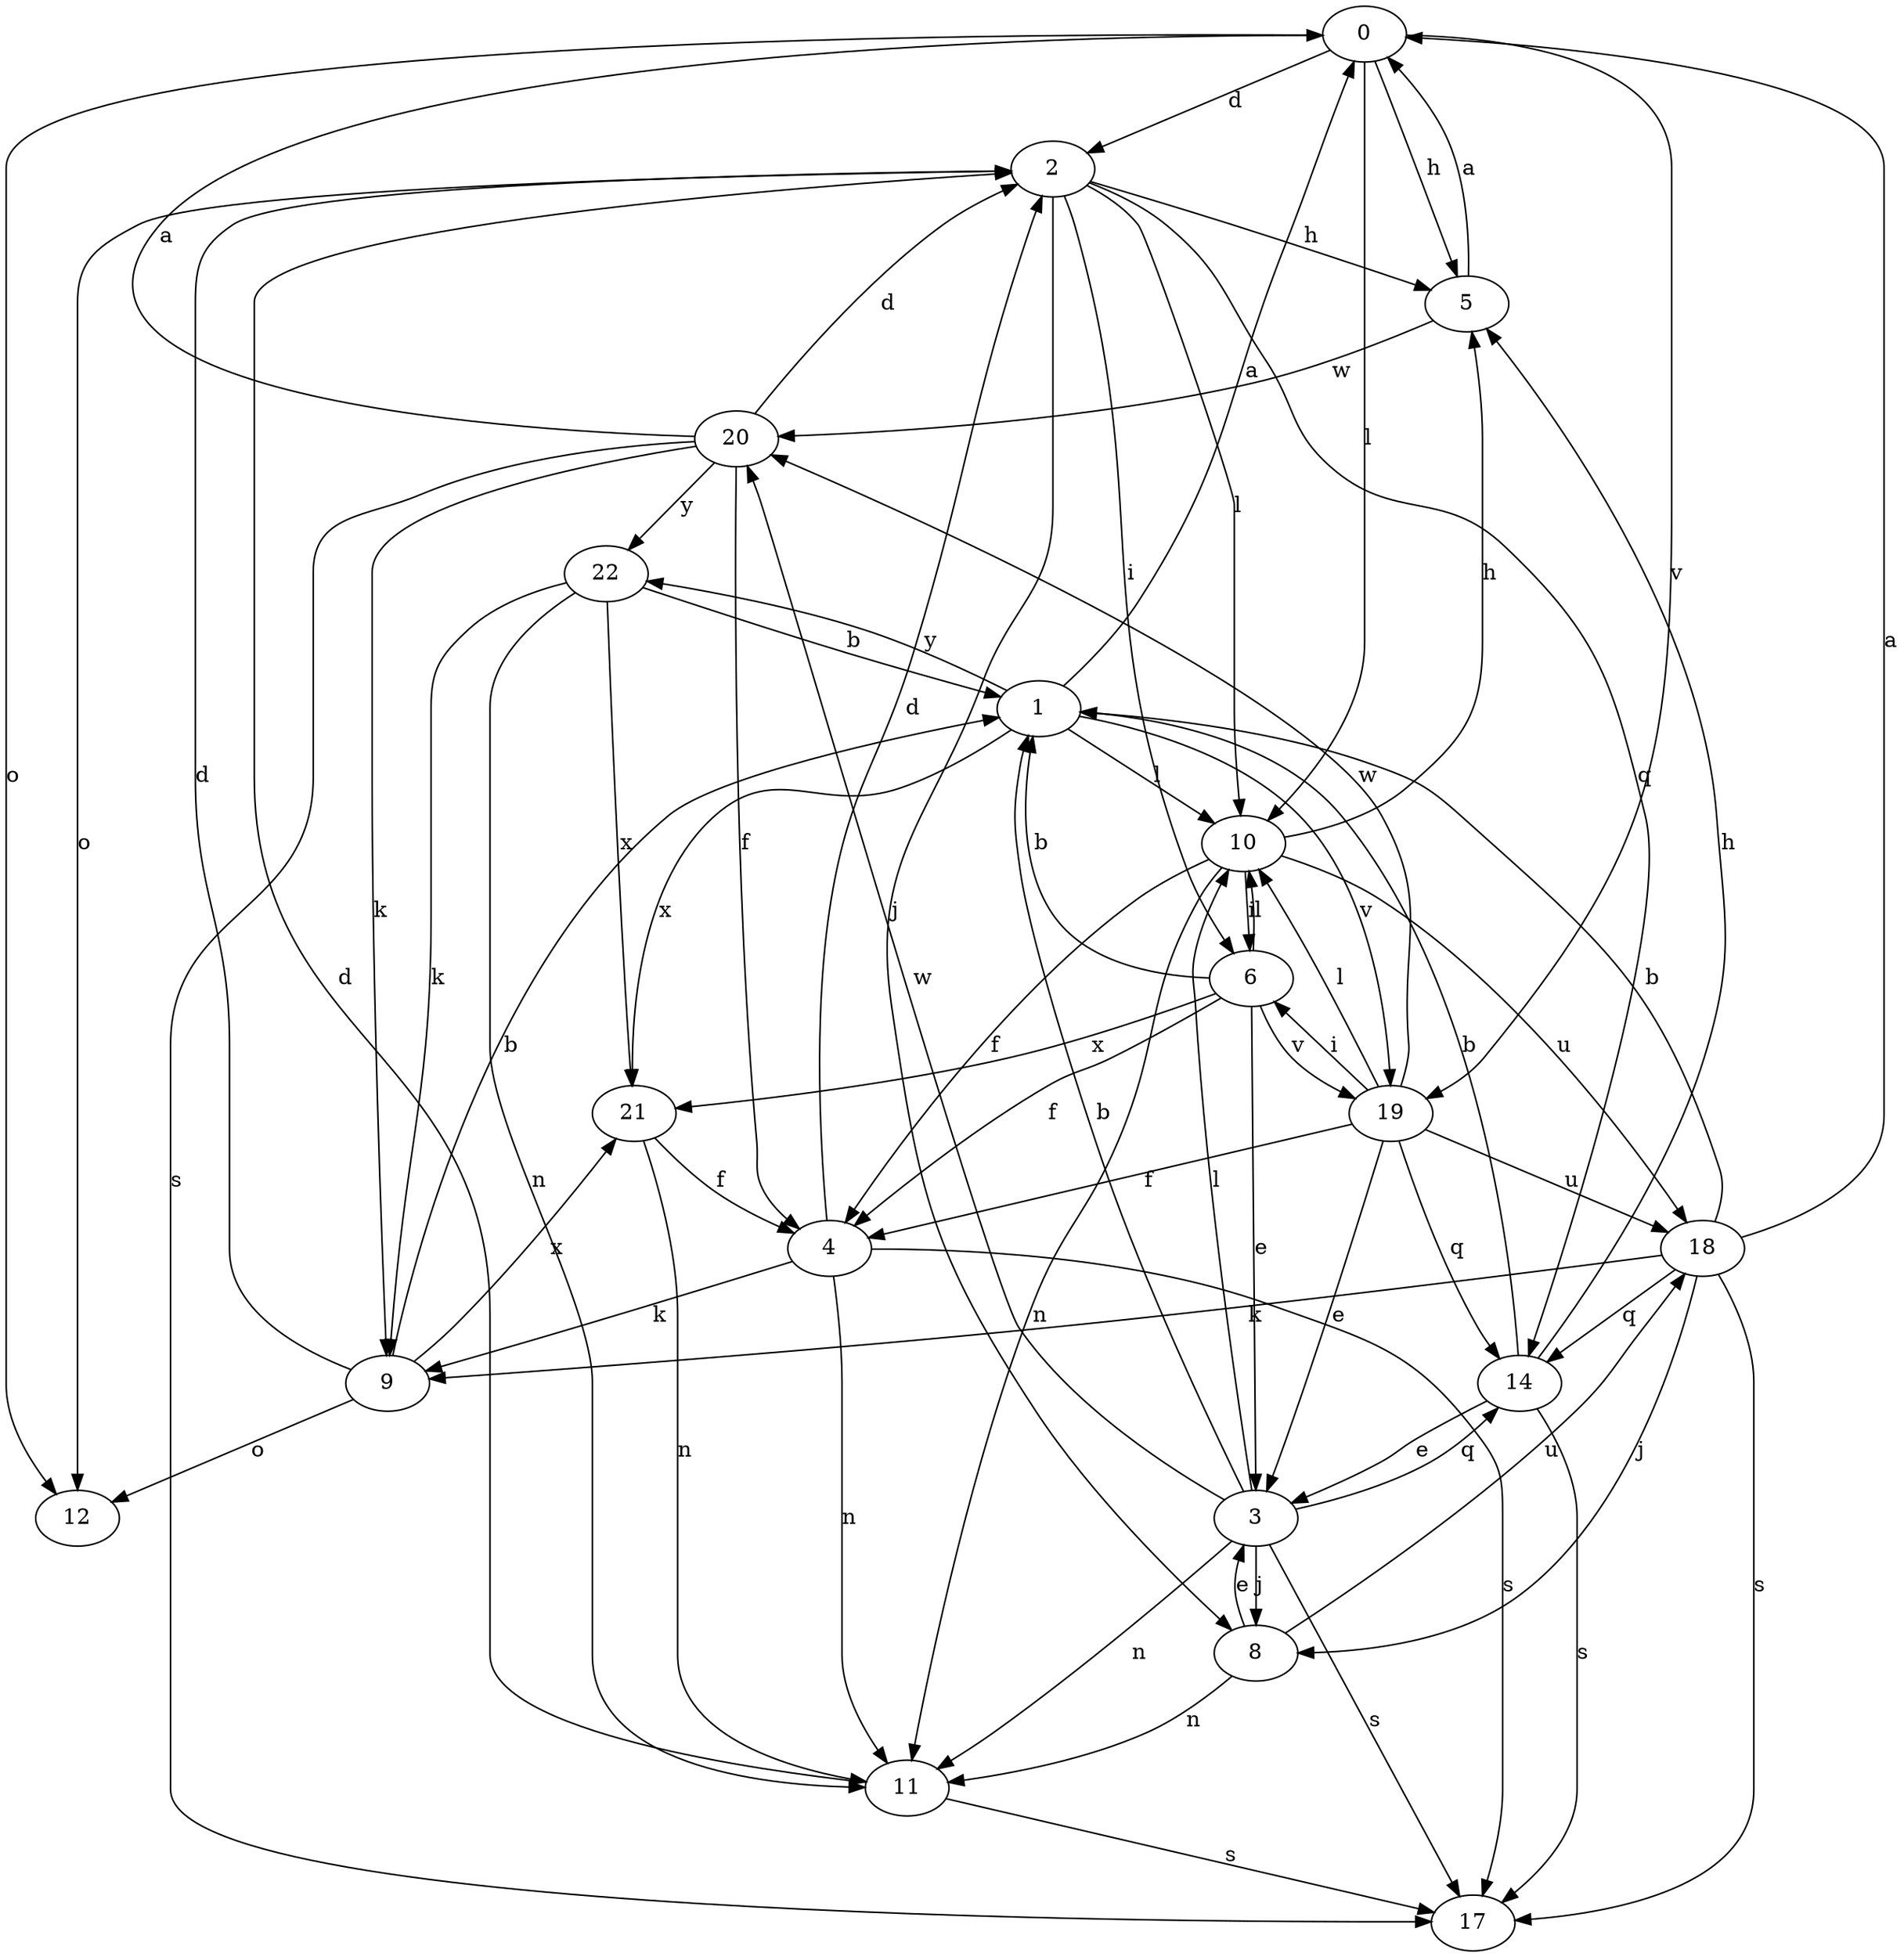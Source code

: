 strict digraph  {
0;
1;
2;
3;
4;
5;
6;
8;
9;
10;
11;
12;
14;
17;
18;
19;
20;
21;
22;
0 -> 2  [label=d];
0 -> 5  [label=h];
0 -> 10  [label=l];
0 -> 12  [label=o];
0 -> 19  [label=v];
1 -> 0  [label=a];
1 -> 10  [label=l];
1 -> 19  [label=v];
1 -> 21  [label=x];
1 -> 22  [label=y];
2 -> 5  [label=h];
2 -> 6  [label=i];
2 -> 8  [label=j];
2 -> 10  [label=l];
2 -> 12  [label=o];
2 -> 14  [label=q];
3 -> 1  [label=b];
3 -> 8  [label=j];
3 -> 10  [label=l];
3 -> 11  [label=n];
3 -> 14  [label=q];
3 -> 17  [label=s];
3 -> 20  [label=w];
4 -> 2  [label=d];
4 -> 9  [label=k];
4 -> 11  [label=n];
4 -> 17  [label=s];
5 -> 0  [label=a];
5 -> 20  [label=w];
6 -> 1  [label=b];
6 -> 3  [label=e];
6 -> 4  [label=f];
6 -> 10  [label=l];
6 -> 19  [label=v];
6 -> 21  [label=x];
8 -> 3  [label=e];
8 -> 11  [label=n];
8 -> 18  [label=u];
9 -> 1  [label=b];
9 -> 2  [label=d];
9 -> 12  [label=o];
9 -> 21  [label=x];
10 -> 4  [label=f];
10 -> 5  [label=h];
10 -> 6  [label=i];
10 -> 11  [label=n];
10 -> 18  [label=u];
11 -> 2  [label=d];
11 -> 17  [label=s];
14 -> 1  [label=b];
14 -> 3  [label=e];
14 -> 5  [label=h];
14 -> 17  [label=s];
18 -> 0  [label=a];
18 -> 1  [label=b];
18 -> 8  [label=j];
18 -> 9  [label=k];
18 -> 14  [label=q];
18 -> 17  [label=s];
19 -> 3  [label=e];
19 -> 4  [label=f];
19 -> 6  [label=i];
19 -> 10  [label=l];
19 -> 14  [label=q];
19 -> 18  [label=u];
19 -> 20  [label=w];
20 -> 0  [label=a];
20 -> 2  [label=d];
20 -> 4  [label=f];
20 -> 9  [label=k];
20 -> 17  [label=s];
20 -> 22  [label=y];
21 -> 4  [label=f];
21 -> 11  [label=n];
22 -> 1  [label=b];
22 -> 9  [label=k];
22 -> 11  [label=n];
22 -> 21  [label=x];
}
